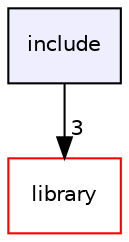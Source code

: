 digraph "include" {
  compound=true
  node [ fontsize="10", fontname="Helvetica"];
  edge [ labelfontsize="10", labelfontname="Helvetica"];
  dir_d44c64559bbebec7f509842c48db8b23 [shape=box, label="include", style="filled", fillcolor="#eeeeff", pencolor="black", URL="dir_d44c64559bbebec7f509842c48db8b23.html"];
  dir_e3d620c6b6fdb93ed3bc6186215bde2e [shape=box label="library" fillcolor="white" style="filled" color="red" URL="dir_e3d620c6b6fdb93ed3bc6186215bde2e.html"];
  dir_d44c64559bbebec7f509842c48db8b23->dir_e3d620c6b6fdb93ed3bc6186215bde2e [headlabel="3", labeldistance=1.5 headhref="dir_000000_000001.html"];
}

